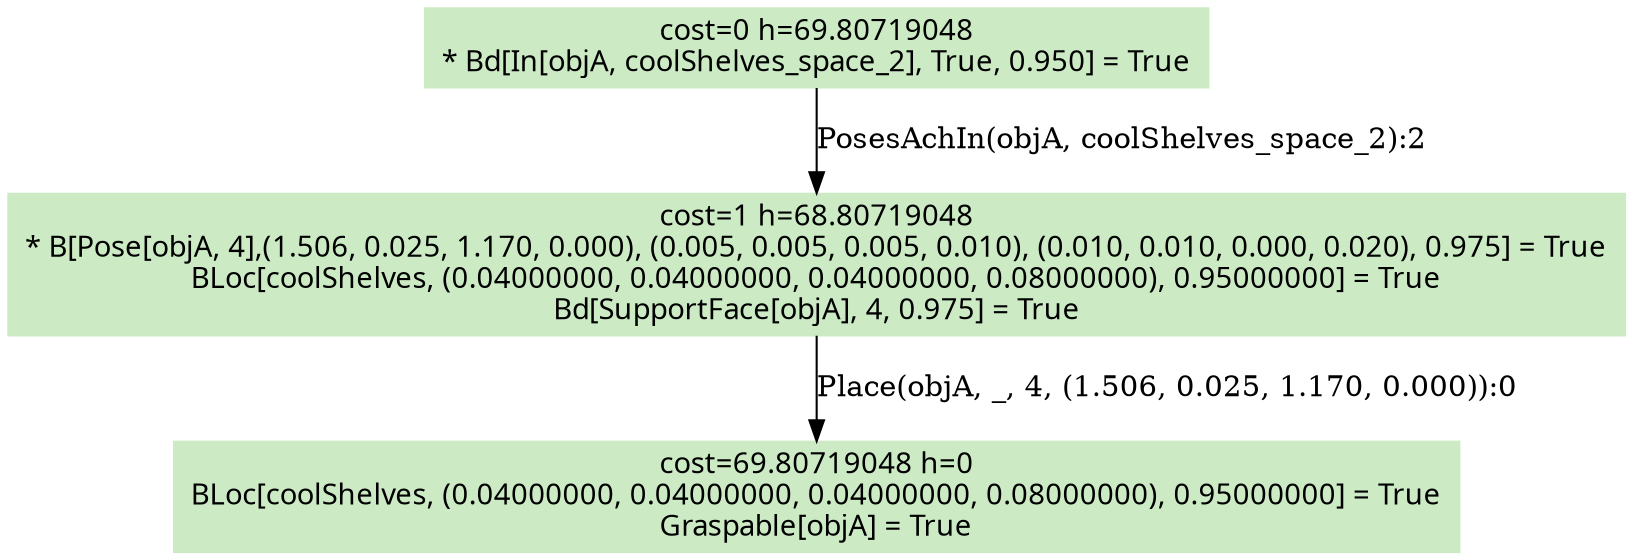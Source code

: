 digraph G {
    ordering=out;
    node [fontname=HelveticaBold];
    "175" [shape=box, label="cost=0 h=69.80719048\n* Bd[In[objA, coolShelves_space_2], True, 0.950] = True\n"];
    "342" [shape=box, label="cost=1 h=68.80719048\n* B[Pose[objA, 4],(1.506, 0.025, 1.170, 0.000), (0.005, 0.005, 0.005, 0.010), (0.010, 0.010, 0.000, 0.020), 0.975] = True\nBLoc[coolShelves, (0.04000000, 0.04000000, 0.04000000, 0.08000000), 0.95000000] = True\nBd[SupportFace[objA], 4, 0.975] = True\n"];
    "175" [shape=box, style=filled, colorscheme=pastel16, color=2, label="cost=0 h=69.80719048\n* Bd[In[objA, coolShelves_space_2], True, 0.950] = True\n"];
    "175" -> "342"[label="PosesAchIn(objA, coolShelves_space_2):2"];
    "416" [shape=box, label="cost=69.80719048 h=0\nBLoc[coolShelves, (0.04000000, 0.04000000, 0.04000000, 0.08000000), 0.95000000] = True\nGraspable[objA] = True\n"];
    "342" [shape=box, style=filled, colorscheme=pastel16, color=2, label="cost=1 h=68.80719048\n* B[Pose[objA, 4],(1.506, 0.025, 1.170, 0.000), (0.005, 0.005, 0.005, 0.010), (0.010, 0.010, 0.000, 0.020), 0.975] = True\nBLoc[coolShelves, (0.04000000, 0.04000000, 0.04000000, 0.08000000), 0.95000000] = True\nBd[SupportFace[objA], 4, 0.975] = True\n"];
    "342" -> "416"[label="Place(objA, _, 4, (1.506, 0.025, 1.170, 0.000)):0"];
    "175" [shape=box, style=filled, colorscheme=pastel16,color=3];
    "342" [shape=box, style=filled, colorscheme=pastel16,color=3];
    "416" [shape=box, style=filled, colorscheme=pastel16,color=3];
}
